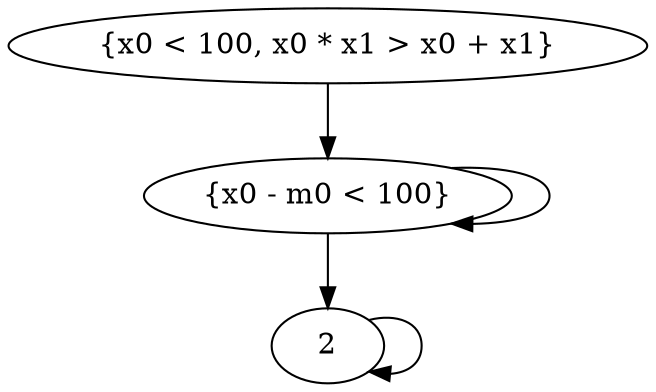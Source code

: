 /*
<>_{[0,4]}((v >= 120) /\ [](omega < 4500))

A: (v < 120) /\ (omega < 4500)
B: (v < 120) /\ (omega >= 4500)
C: (v >= 120) /\ (omega < 4500)
D: (v >= 120) /\ (omega >= 4500)
Montre TRE: (A|B|C|D)%(0,400);C;(C|D)
MONAA TRE: ((A|B|C|D)*C)%(0,4)((C|D)*)
*/
digraph G {
        0 [label="{x0 < 100, x0 * x1 > x0 + x1}"][init=1][match=0];
        1 [label="{x0 - m0 < 100}"][init=0][match=0];
        2 [init=0][match=1];
        0->1 [reset="{0}"][assign="{m0 := x0}"];

        1->1 [guard="{x0 < 4}"];

        1->2 [guard="{x0 < 4}"];
        2->2;
}
